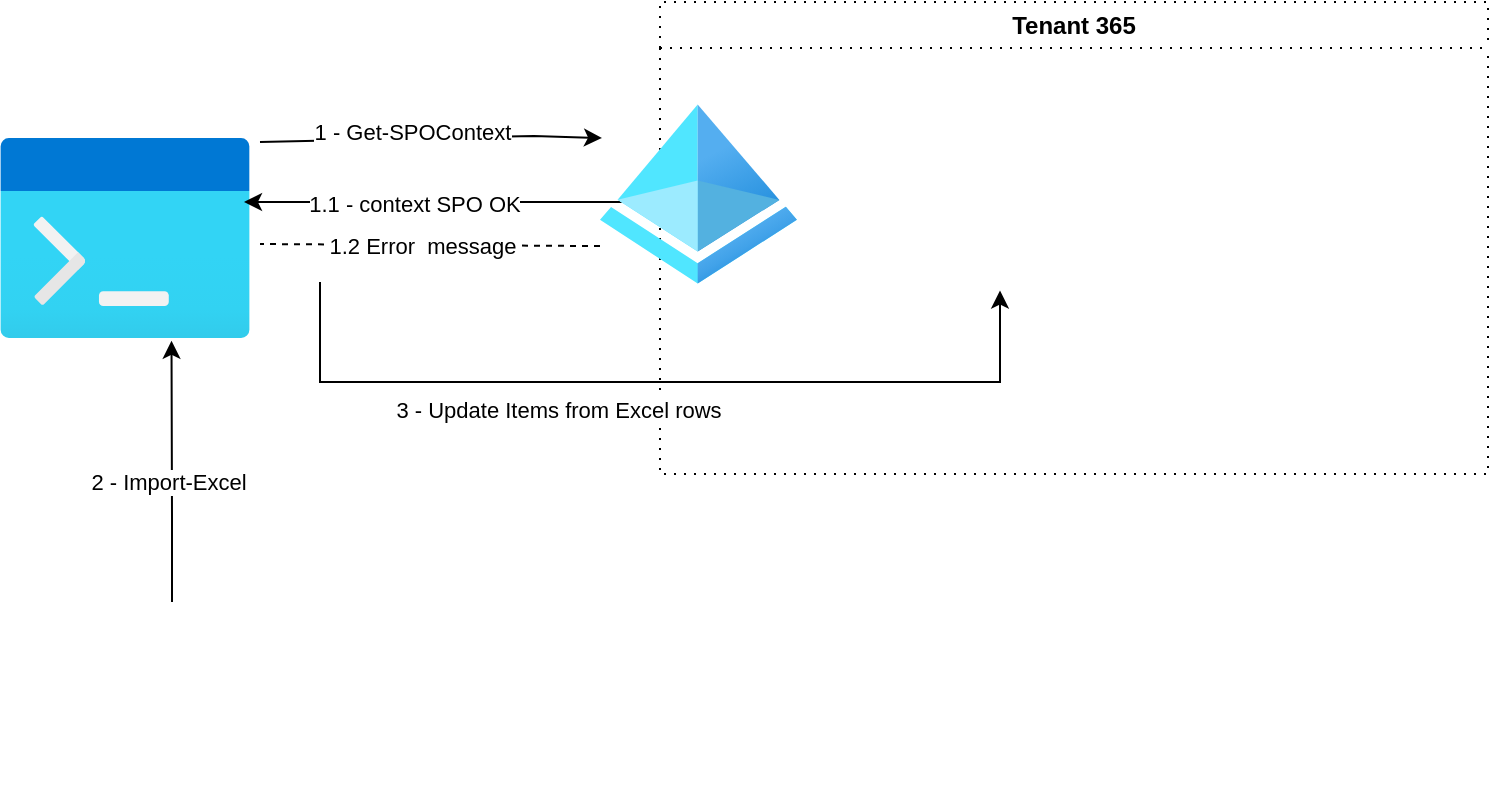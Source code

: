 <mxfile version="21.8.0" type="github">
  <diagram name="Page-1" id="jNsWHZKS1UO1_X-qEk6e">
    <mxGraphModel dx="1386" dy="785" grid="0" gridSize="10" guides="1" tooltips="1" connect="1" arrows="1" fold="1" page="1" pageScale="1" pageWidth="827" pageHeight="1169" background="#ffffff" math="0" shadow="0">
      <root>
        <mxCell id="0" />
        <mxCell id="1" parent="0" />
        <mxCell id="_zThp66-lYbfNlYTU6dg-1" value="" style="image;aspect=fixed;html=1;points=[];align=center;fontSize=12;image=img/lib/azure2/general/Powershell.svg;" vertex="1" parent="1">
          <mxGeometry x="44" y="328" width="125" height="100" as="geometry" />
        </mxCell>
        <mxCell id="_zThp66-lYbfNlYTU6dg-2" value="" style="endArrow=classic;html=1;rounded=0;entryX=0.01;entryY=0.189;entryDx=0;entryDy=0;entryPerimeter=0;" edge="1" parent="1" target="_zThp66-lYbfNlYTU6dg-4">
          <mxGeometry relative="1" as="geometry">
            <mxPoint x="174" y="330" as="sourcePoint" />
            <mxPoint x="346" y="323" as="targetPoint" />
            <Array as="points">
              <mxPoint x="311" y="327" />
            </Array>
          </mxGeometry>
        </mxCell>
        <mxCell id="_zThp66-lYbfNlYTU6dg-6" value="Auth" style="edgeLabel;html=1;align=center;verticalAlign=middle;resizable=0;points=[];" vertex="1" connectable="0" parent="_zThp66-lYbfNlYTU6dg-2">
          <mxGeometry x="-0.12" y="2" relative="1" as="geometry">
            <mxPoint y="1" as="offset" />
          </mxGeometry>
        </mxCell>
        <mxCell id="_zThp66-lYbfNlYTU6dg-31" value="1 - Get-SPOContext" style="edgeLabel;html=1;align=center;verticalAlign=middle;resizable=0;points=[];" vertex="1" connectable="0" parent="_zThp66-lYbfNlYTU6dg-2">
          <mxGeometry x="-0.111" y="4" relative="1" as="geometry">
            <mxPoint as="offset" />
          </mxGeometry>
        </mxCell>
        <mxCell id="_zThp66-lYbfNlYTU6dg-8" value="" style="endArrow=classic;html=1;rounded=0;entryX=1.008;entryY=0.26;entryDx=0;entryDy=0;entryPerimeter=0;" edge="1" parent="1">
          <mxGeometry width="50" height="50" relative="1" as="geometry">
            <mxPoint x="360" y="360" as="sourcePoint" />
            <mxPoint x="166" y="360" as="targetPoint" />
            <Array as="points" />
          </mxGeometry>
        </mxCell>
        <mxCell id="_zThp66-lYbfNlYTU6dg-17" value="1.1 - context SPO OK" style="edgeLabel;html=1;align=center;verticalAlign=middle;resizable=0;points=[];" vertex="1" connectable="0" parent="_zThp66-lYbfNlYTU6dg-8">
          <mxGeometry x="-0.154" y="2" relative="1" as="geometry">
            <mxPoint x="-27" y="-1" as="offset" />
          </mxGeometry>
        </mxCell>
        <mxCell id="_zThp66-lYbfNlYTU6dg-14" value="" style="shape=image;html=1;verticalAlign=top;verticalLabelPosition=bottom;labelBackgroundColor=#ffffff;imageAspect=0;aspect=fixed;image=https://cdn3.iconfinder.com/data/icons/document-icons-2/30/647702-excel-128.png" vertex="1" parent="1">
          <mxGeometry x="78" y="560" width="100" height="100" as="geometry" />
        </mxCell>
        <mxCell id="_zThp66-lYbfNlYTU6dg-15" style="edgeStyle=orthogonalEdgeStyle;rounded=0;orthogonalLoop=1;jettySize=auto;html=1;entryX=0.686;entryY=1.014;entryDx=0;entryDy=0;entryPerimeter=0;" edge="1" parent="1" source="_zThp66-lYbfNlYTU6dg-14" target="_zThp66-lYbfNlYTU6dg-1">
          <mxGeometry relative="1" as="geometry">
            <Array as="points">
              <mxPoint x="130" y="518" />
              <mxPoint x="130" y="518" />
            </Array>
          </mxGeometry>
        </mxCell>
        <mxCell id="_zThp66-lYbfNlYTU6dg-16" value="2 - Import-Excel" style="edgeLabel;html=1;align=center;verticalAlign=middle;resizable=0;points=[];" vertex="1" connectable="0" parent="_zThp66-lYbfNlYTU6dg-15">
          <mxGeometry x="-0.084" y="2" relative="1" as="geometry">
            <mxPoint as="offset" />
          </mxGeometry>
        </mxCell>
        <mxCell id="_zThp66-lYbfNlYTU6dg-19" value="" style="endArrow=none;dashed=1;html=1;rounded=0;exitX=0;exitY=0.556;exitDx=0;exitDy=0;exitPerimeter=0;" edge="1" parent="1">
          <mxGeometry width="50" height="50" relative="1" as="geometry">
            <mxPoint x="344" y="382.04" as="sourcePoint" />
            <mxPoint x="174" y="381" as="targetPoint" />
            <Array as="points" />
          </mxGeometry>
        </mxCell>
        <mxCell id="_zThp66-lYbfNlYTU6dg-20" value="1.2 Error&amp;nbsp; message" style="edgeLabel;html=1;align=center;verticalAlign=middle;resizable=0;points=[];" vertex="1" connectable="0" parent="_zThp66-lYbfNlYTU6dg-19">
          <mxGeometry x="-0.357" y="-1" relative="1" as="geometry">
            <mxPoint x="-35" y="1" as="offset" />
          </mxGeometry>
        </mxCell>
        <mxCell id="_zThp66-lYbfNlYTU6dg-24" value="Tenant 365" style="swimlane;whiteSpace=wrap;html=1;dashed=1;dashPattern=1 4;" vertex="1" parent="1">
          <mxGeometry x="374" y="260" width="414" height="236" as="geometry">
            <mxRectangle x="290" y="260" width="100" height="30" as="alternateBounds" />
          </mxGeometry>
        </mxCell>
        <mxCell id="_zThp66-lYbfNlYTU6dg-4" value="" style="image;aspect=fixed;html=1;points=[];align=center;fontSize=12;image=img/lib/azure2/identity/Azure_Active_Directory.svg;" vertex="1" parent="_zThp66-lYbfNlYTU6dg-24">
          <mxGeometry x="-30" y="51" width="98.44" height="90" as="geometry" />
        </mxCell>
        <mxCell id="_zThp66-lYbfNlYTU6dg-13" style="edgeStyle=orthogonalEdgeStyle;rounded=0;orthogonalLoop=1;jettySize=auto;html=1;" edge="1" parent="_zThp66-lYbfNlYTU6dg-24" target="_zThp66-lYbfNlYTU6dg-32">
          <mxGeometry relative="1" as="geometry">
            <mxPoint x="-170" y="140" as="sourcePoint" />
            <mxPoint x="175.823" y="154.29" as="targetPoint" />
            <Array as="points">
              <mxPoint x="-170" y="190" />
              <mxPoint x="170" y="190" />
            </Array>
          </mxGeometry>
        </mxCell>
        <mxCell id="_zThp66-lYbfNlYTU6dg-21" value="3 - Update Items from Excel rows" style="edgeLabel;html=1;align=center;verticalAlign=middle;resizable=0;points=[];" vertex="1" connectable="0" parent="_zThp66-lYbfNlYTU6dg-13">
          <mxGeometry x="-0.328" y="-4" relative="1" as="geometry">
            <mxPoint x="22" y="10" as="offset" />
          </mxGeometry>
        </mxCell>
        <mxCell id="_zThp66-lYbfNlYTU6dg-32" value="" style="shape=image;verticalLabelPosition=bottom;labelBackgroundColor=default;verticalAlign=top;aspect=fixed;imageAspect=0;image=https://www.boundlessdata.net/wp-content/uploads/2021/07/Microsoft365-1024x614.png;" vertex="1" parent="_zThp66-lYbfNlYTU6dg-24">
          <mxGeometry x="110" y="20" width="207.29" height="124.29" as="geometry" />
        </mxCell>
      </root>
    </mxGraphModel>
  </diagram>
</mxfile>
